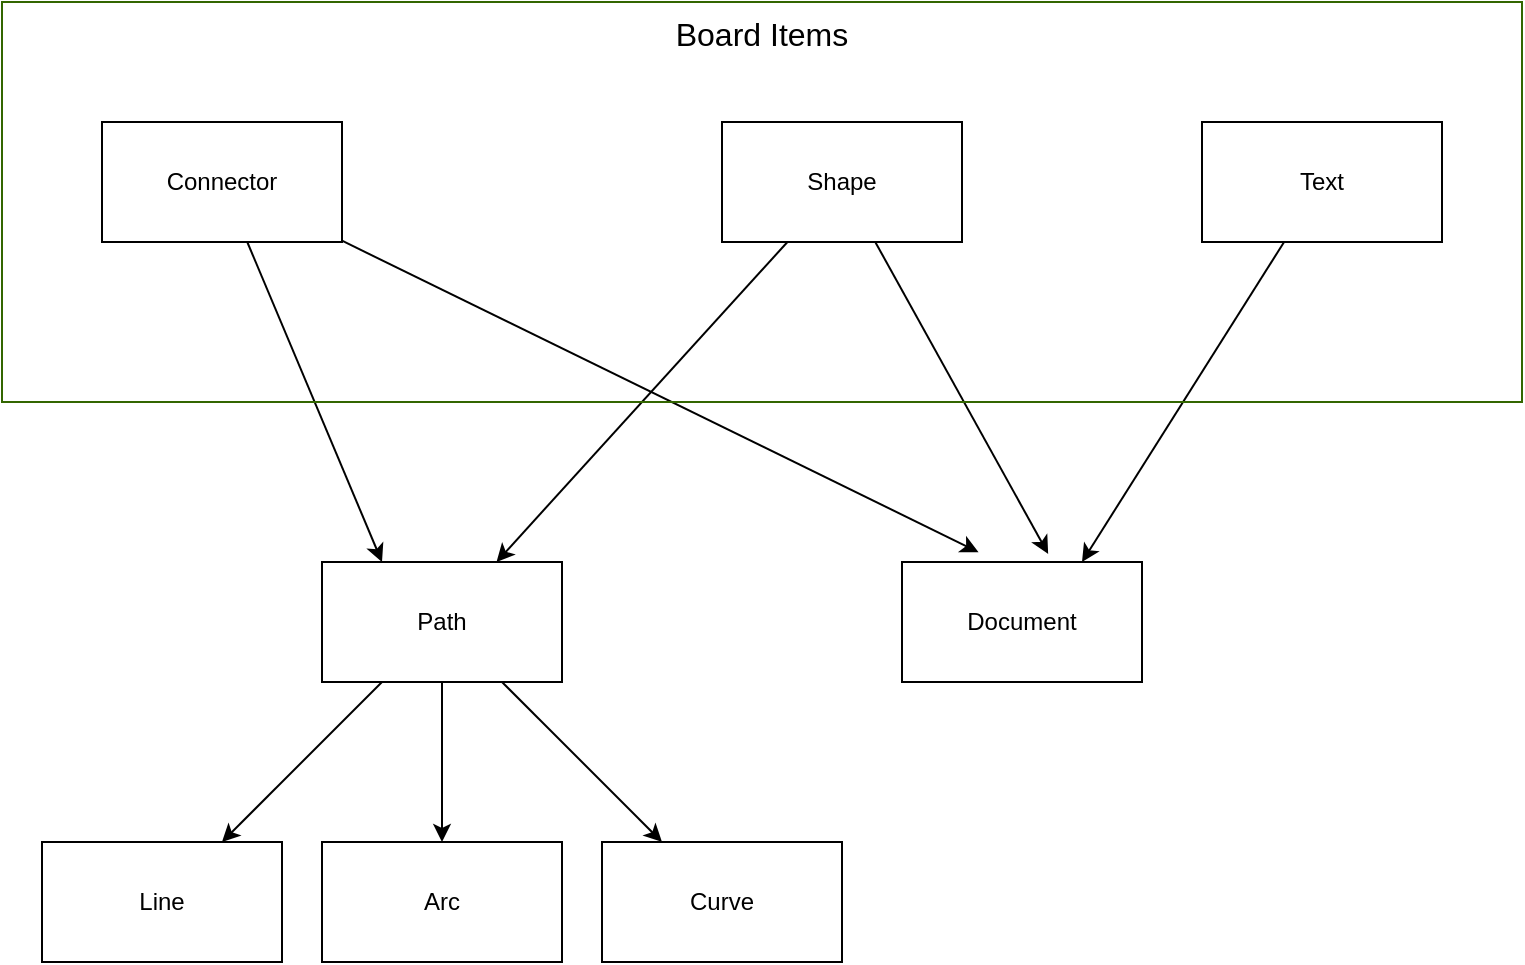 <mxfile>
    <diagram id="FBy3KbQX8HuJMJ5exHsW" name="Page-1">
        <mxGraphModel dx="763" dy="644" grid="1" gridSize="10" guides="1" tooltips="1" connect="1" arrows="1" fold="1" page="1" pageScale="1" pageWidth="850" pageHeight="1100" math="0" shadow="0">
            <root>
                <mxCell id="0"/>
                <mxCell id="1" parent="0"/>
                <mxCell id="4" value="" style="edgeStyle=none;html=1;" edge="1" parent="1" source="2" target="3">
                    <mxGeometry relative="1" as="geometry"/>
                </mxCell>
                <mxCell id="6" value="" style="edgeStyle=none;html=1;entryX=0.609;entryY=-0.067;entryDx=0;entryDy=0;entryPerimeter=0;" edge="1" parent="1" source="2" target="5">
                    <mxGeometry relative="1" as="geometry"/>
                </mxCell>
                <mxCell id="2" value="Shape" style="rounded=0;whiteSpace=wrap;html=1;" vertex="1" parent="1">
                    <mxGeometry x="390" y="220" width="120" height="60" as="geometry"/>
                </mxCell>
                <mxCell id="8" value="" style="edgeStyle=none;html=1;" edge="1" parent="1" source="3" target="7">
                    <mxGeometry relative="1" as="geometry"/>
                </mxCell>
                <mxCell id="10" value="" style="edgeStyle=none;html=1;" edge="1" parent="1" source="3" target="9">
                    <mxGeometry relative="1" as="geometry"/>
                </mxCell>
                <mxCell id="12" value="" style="edgeStyle=none;html=1;" edge="1" parent="1" source="3" target="11">
                    <mxGeometry relative="1" as="geometry"/>
                </mxCell>
                <mxCell id="3" value="Path" style="rounded=0;whiteSpace=wrap;html=1;" vertex="1" parent="1">
                    <mxGeometry x="190" y="440" width="120" height="60" as="geometry"/>
                </mxCell>
                <mxCell id="5" value="Document" style="rounded=0;whiteSpace=wrap;html=1;" vertex="1" parent="1">
                    <mxGeometry x="480" y="440" width="120" height="60" as="geometry"/>
                </mxCell>
                <mxCell id="7" value="Arc" style="rounded=0;whiteSpace=wrap;html=1;" vertex="1" parent="1">
                    <mxGeometry x="190" y="580" width="120" height="60" as="geometry"/>
                </mxCell>
                <mxCell id="9" value="Curve" style="rounded=0;whiteSpace=wrap;html=1;" vertex="1" parent="1">
                    <mxGeometry x="330" y="580" width="120" height="60" as="geometry"/>
                </mxCell>
                <mxCell id="11" value="Line" style="rounded=0;whiteSpace=wrap;html=1;" vertex="1" parent="1">
                    <mxGeometry x="50" y="580" width="120" height="60" as="geometry"/>
                </mxCell>
                <mxCell id="14" style="edgeStyle=none;html=1;entryX=0.25;entryY=0;entryDx=0;entryDy=0;" edge="1" parent="1" source="13" target="3">
                    <mxGeometry relative="1" as="geometry"/>
                </mxCell>
                <mxCell id="15" style="edgeStyle=none;html=1;entryX=0.319;entryY=-0.082;entryDx=0;entryDy=0;entryPerimeter=0;" edge="1" parent="1" source="13" target="5">
                    <mxGeometry relative="1" as="geometry"/>
                </mxCell>
                <mxCell id="13" value="Connector" style="rounded=0;whiteSpace=wrap;html=1;" vertex="1" parent="1">
                    <mxGeometry x="80" y="220" width="120" height="60" as="geometry"/>
                </mxCell>
                <mxCell id="18" style="edgeStyle=none;html=1;entryX=0.75;entryY=0;entryDx=0;entryDy=0;" edge="1" parent="1" source="17" target="5">
                    <mxGeometry relative="1" as="geometry"/>
                </mxCell>
                <mxCell id="17" value="Text" style="rounded=0;whiteSpace=wrap;html=1;" vertex="1" parent="1">
                    <mxGeometry x="630" y="220" width="120" height="60" as="geometry"/>
                </mxCell>
                <mxCell id="19" value="Board Items" style="rounded=0;whiteSpace=wrap;html=1;fillColor=none;strokeColor=#336600;verticalAlign=top;fontSize=16;" vertex="1" parent="1">
                    <mxGeometry x="30" y="160" width="760" height="200" as="geometry"/>
                </mxCell>
            </root>
        </mxGraphModel>
    </diagram>
</mxfile>